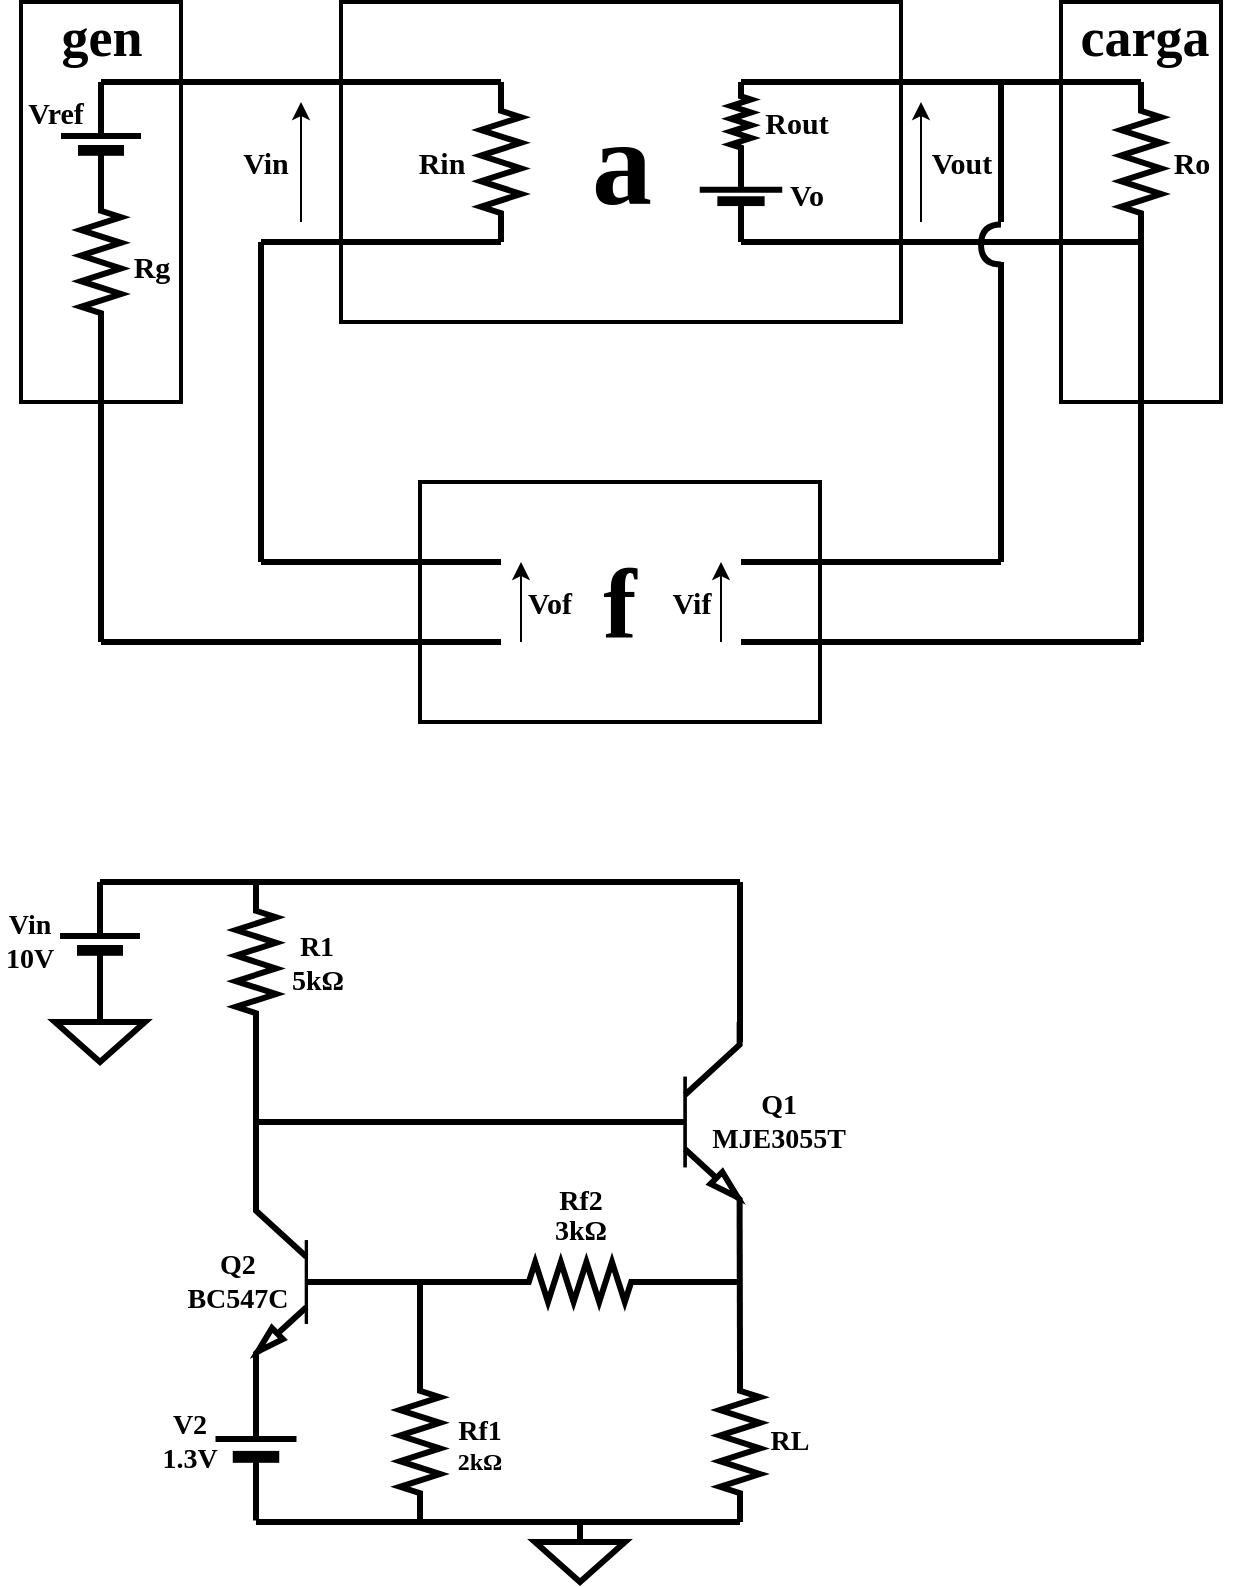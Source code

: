 <mxfile version="26.1.1">
  <diagram name="Página-1" id="L0Rs0itexEbBs3ounPCT">
    <mxGraphModel dx="819" dy="548" grid="0" gridSize="10" guides="1" tooltips="1" connect="1" arrows="1" fold="1" page="1" pageScale="1" pageWidth="16000" pageHeight="12000" math="0" shadow="0">
      <root>
        <mxCell id="0" />
        <mxCell id="1" parent="0" />
        <mxCell id="iTf2nIuXYR94NIQKGG5_-5" value="&lt;div style=&quot;text-align: justify;&quot;&gt;&lt;span style=&quot;font-size: 60px; background-color: transparent; color: light-dark(rgb(0, 0, 0), rgb(255, 255, 255));&quot;&gt;&lt;b style=&quot;&quot;&gt;&lt;font&gt;a&lt;/font&gt;&lt;/b&gt;&lt;/span&gt;&lt;/div&gt;" style="rounded=0;whiteSpace=wrap;html=1;strokeWidth=2;portConstraintRotation=0;fontFamily=Times New Roman;" parent="1" vertex="1">
          <mxGeometry x="202.5" y="40" width="280" height="160" as="geometry" />
        </mxCell>
        <mxCell id="iTf2nIuXYR94NIQKGG5_-6" value="&lt;div style=&quot;text-align: left; padding-bottom: 165px;&quot;&gt;&lt;span style=&quot;background-color: transparent; color: light-dark(rgb(0, 0, 0), rgb(255, 255, 255));&quot;&gt;&lt;font&gt;&lt;b&gt;gen&lt;/b&gt;&lt;/font&gt;&lt;/span&gt;&lt;/div&gt;&lt;div&gt;&lt;/div&gt;" style="rounded=0;whiteSpace=wrap;html=1;strokeWidth=2;portConstraintRotation=0;fontFamily=Times New Roman;fontSize=27;" parent="1" vertex="1">
          <mxGeometry x="42.5" y="40" width="80" height="200" as="geometry" />
        </mxCell>
        <mxCell id="iTf2nIuXYR94NIQKGG5_-7" value="&lt;div style=&quot;text-align: left; padding-bottom: 165px; padding-right: 0px; padding-left: 3px;&quot;&gt;&lt;b style=&quot;background-color: transparent; color: light-dark(rgb(0, 0, 0), rgb(255, 255, 255));&quot;&gt;&lt;font&gt;carga&lt;/font&gt;&lt;/b&gt;&lt;/div&gt;" style="rounded=0;whiteSpace=wrap;html=1;strokeWidth=2;portConstraintRotation=0;fontFamily=Times New Roman;fontSize=27;" parent="1" vertex="1">
          <mxGeometry x="562.5" y="40" width="80" height="200" as="geometry" />
        </mxCell>
        <mxCell id="iTf2nIuXYR94NIQKGG5_-8" value="&lt;font style=&quot;font-size: 50px;&quot;&gt;&lt;b style=&quot;&quot;&gt;f&lt;/b&gt;&lt;/font&gt;" style="rounded=0;whiteSpace=wrap;html=1;strokeWidth=2;portConstraintRotation=0;fontFamily=Times New Roman;" parent="1" vertex="1">
          <mxGeometry x="242" y="280" width="200" height="120" as="geometry" />
        </mxCell>
        <mxCell id="iTf2nIuXYR94NIQKGG5_-9" value="" style="endArrow=none;html=1;rounded=0;strokeWidth=3;" parent="1" edge="1">
          <mxGeometry width="50" height="50" relative="1" as="geometry">
            <mxPoint x="82.5" y="360" as="sourcePoint" />
            <mxPoint x="82.5" y="200" as="targetPoint" />
          </mxGeometry>
        </mxCell>
        <mxCell id="iTf2nIuXYR94NIQKGG5_-10" value="" style="endArrow=none;html=1;rounded=0;strokeWidth=3;" parent="1" edge="1">
          <mxGeometry width="50" height="50" relative="1" as="geometry">
            <mxPoint x="82.5" y="360" as="sourcePoint" />
            <mxPoint x="282.5" y="360" as="targetPoint" />
          </mxGeometry>
        </mxCell>
        <mxCell id="iTf2nIuXYR94NIQKGG5_-11" value="" style="endArrow=none;html=1;rounded=0;strokeWidth=3;" parent="1" edge="1">
          <mxGeometry width="50" height="50" relative="1" as="geometry">
            <mxPoint x="402.5" y="360" as="sourcePoint" />
            <mxPoint x="602.5" y="360" as="targetPoint" />
          </mxGeometry>
        </mxCell>
        <mxCell id="iTf2nIuXYR94NIQKGG5_-12" value="" style="endArrow=none;html=1;rounded=0;strokeWidth=3;" parent="1" edge="1">
          <mxGeometry width="50" height="50" relative="1" as="geometry">
            <mxPoint x="532.5" y="150" as="sourcePoint" />
            <mxPoint x="532.5" y="80" as="targetPoint" />
            <Array as="points">
              <mxPoint x="532.5" y="140" />
            </Array>
          </mxGeometry>
        </mxCell>
        <mxCell id="iTf2nIuXYR94NIQKGG5_-13" value="" style="endArrow=none;html=1;rounded=0;strokeWidth=3;" parent="1" edge="1">
          <mxGeometry width="50" height="50" relative="1" as="geometry">
            <mxPoint x="102.5" y="80" as="sourcePoint" />
            <mxPoint x="282.5" y="80" as="targetPoint" />
          </mxGeometry>
        </mxCell>
        <mxCell id="iTf2nIuXYR94NIQKGG5_-14" value="" style="endArrow=none;html=1;rounded=0;strokeWidth=3;exitX=0;exitY=0.5;exitDx=0;exitDy=0;exitPerimeter=0;" parent="1" edge="1">
          <mxGeometry width="50" height="50" relative="1" as="geometry">
            <mxPoint x="402.5" y="80" as="sourcePoint" />
            <mxPoint x="602.5" y="80" as="targetPoint" />
          </mxGeometry>
        </mxCell>
        <mxCell id="iTf2nIuXYR94NIQKGG5_-15" value="" style="curved=1;endArrow=none;html=1;rounded=0;endFill=0;strokeWidth=3;" parent="1" edge="1">
          <mxGeometry width="50" height="50" relative="1" as="geometry">
            <mxPoint x="532.5" y="171.25" as="sourcePoint" />
            <mxPoint x="532.5" y="151.25" as="targetPoint" />
            <Array as="points">
              <mxPoint x="522.5" y="171.25" />
              <mxPoint x="522.5" y="151.25" />
            </Array>
          </mxGeometry>
        </mxCell>
        <mxCell id="iTf2nIuXYR94NIQKGG5_-16" value="" style="endArrow=none;html=1;rounded=0;strokeWidth=3;" parent="1" edge="1">
          <mxGeometry width="50" height="50" relative="1" as="geometry">
            <mxPoint x="532.5" y="320" as="sourcePoint" />
            <mxPoint x="532.5" y="170" as="targetPoint" />
            <Array as="points" />
          </mxGeometry>
        </mxCell>
        <mxCell id="iTf2nIuXYR94NIQKGG5_-17" value="" style="endArrow=none;html=1;rounded=0;strokeWidth=3;" parent="1" edge="1">
          <mxGeometry width="50" height="50" relative="1" as="geometry">
            <mxPoint x="402.5" y="160" as="sourcePoint" />
            <mxPoint x="602.5" y="160" as="targetPoint" />
          </mxGeometry>
        </mxCell>
        <mxCell id="iTf2nIuXYR94NIQKGG5_-18" value="" style="endArrow=none;html=1;rounded=0;entryX=1;entryY=0.5;entryDx=0;entryDy=0;entryPerimeter=0;strokeWidth=3;" parent="1" target="iTf2nIuXYR94NIQKGG5_-26" edge="1">
          <mxGeometry width="50" height="50" relative="1" as="geometry">
            <mxPoint x="602.5" y="360" as="sourcePoint" />
            <mxPoint x="602.5" y="200" as="targetPoint" />
          </mxGeometry>
        </mxCell>
        <mxCell id="iTf2nIuXYR94NIQKGG5_-19" value="" style="endArrow=none;html=1;rounded=0;strokeWidth=3;" parent="1" edge="1">
          <mxGeometry width="50" height="50" relative="1" as="geometry">
            <mxPoint x="402.5" y="320" as="sourcePoint" />
            <mxPoint x="532.5" y="320" as="targetPoint" />
          </mxGeometry>
        </mxCell>
        <mxCell id="iTf2nIuXYR94NIQKGG5_-20" value="" style="endArrow=none;html=1;rounded=0;strokeWidth=3;" parent="1" edge="1">
          <mxGeometry width="50" height="50" relative="1" as="geometry">
            <mxPoint x="162.5" y="160" as="sourcePoint" />
            <mxPoint x="282.5" y="160" as="targetPoint" />
          </mxGeometry>
        </mxCell>
        <mxCell id="iTf2nIuXYR94NIQKGG5_-21" value="" style="endArrow=none;html=1;rounded=0;strokeWidth=3;" parent="1" edge="1">
          <mxGeometry width="50" height="50" relative="1" as="geometry">
            <mxPoint x="162.5" y="320" as="sourcePoint" />
            <mxPoint x="162.5" y="160" as="targetPoint" />
          </mxGeometry>
        </mxCell>
        <mxCell id="iTf2nIuXYR94NIQKGG5_-22" value="" style="endArrow=none;html=1;rounded=0;strokeWidth=3;" parent="1" edge="1">
          <mxGeometry width="50" height="50" relative="1" as="geometry">
            <mxPoint x="162.5" y="320" as="sourcePoint" />
            <mxPoint x="282.5" y="320" as="targetPoint" />
          </mxGeometry>
        </mxCell>
        <mxCell id="iTf2nIuXYR94NIQKGG5_-23" value="" style="pointerEvents=1;verticalLabelPosition=bottom;shadow=0;dashed=0;align=center;html=1;verticalAlign=top;shape=mxgraph.electrical.resistors.resistor_2;direction=south;strokeWidth=3;portConstraintRotation=0;" parent="1" vertex="1">
          <mxGeometry x="72.5" y="130" width="20" height="80" as="geometry" />
        </mxCell>
        <mxCell id="iTf2nIuXYR94NIQKGG5_-24" value="" style="verticalLabelPosition=bottom;shadow=0;dashed=0;align=center;fillColor=strokeColor;html=1;verticalAlign=top;strokeWidth=3;shape=mxgraph.electrical.miscellaneous.monocell_battery;rotation=-90;portConstraintRotation=0;" parent="1" vertex="1">
          <mxGeometry x="52.5" y="90" width="60" height="40" as="geometry" />
        </mxCell>
        <mxCell id="iTf2nIuXYR94NIQKGG5_-25" value="" style="endArrow=none;html=1;rounded=0;strokeWidth=3;" parent="1" edge="1">
          <mxGeometry width="50" height="50" relative="1" as="geometry">
            <mxPoint x="82.5" y="80" as="sourcePoint" />
            <mxPoint x="122.5" y="80" as="targetPoint" />
          </mxGeometry>
        </mxCell>
        <mxCell id="iTf2nIuXYR94NIQKGG5_-26" value="" style="pointerEvents=1;verticalLabelPosition=bottom;shadow=0;dashed=0;align=center;html=1;verticalAlign=top;shape=mxgraph.electrical.resistors.resistor_2;direction=south;strokeWidth=3;portConstraintRotation=0;" parent="1" vertex="1">
          <mxGeometry x="592.5" y="80" width="20" height="80" as="geometry" />
        </mxCell>
        <mxCell id="iTf2nIuXYR94NIQKGG5_-27" value="" style="verticalLabelPosition=bottom;shadow=0;dashed=0;align=center;fillColor=strokeColor;html=1;verticalAlign=top;strokeWidth=3;shape=mxgraph.electrical.miscellaneous.monocell_battery;rotation=-90;portConstraintRotation=0;" parent="1" vertex="1">
          <mxGeometry x="378.75" y="115.63" width="47.5" height="41.25" as="geometry" />
        </mxCell>
        <mxCell id="iTf2nIuXYR94NIQKGG5_-28" value="" style="pointerEvents=1;verticalLabelPosition=bottom;shadow=0;dashed=0;align=center;html=1;verticalAlign=top;shape=mxgraph.electrical.resistors.resistor_2;direction=south;strokeWidth=3;portConstraintRotation=0;" parent="1" vertex="1">
          <mxGeometry x="272.5" y="80" width="20" height="80" as="geometry" />
        </mxCell>
        <mxCell id="iTf2nIuXYR94NIQKGG5_-29" value="" style="endArrow=classic;html=1;rounded=0;" parent="1" edge="1">
          <mxGeometry width="50" height="50" relative="1" as="geometry">
            <mxPoint x="292.5" y="360" as="sourcePoint" />
            <mxPoint x="292.5" y="320" as="targetPoint" />
          </mxGeometry>
        </mxCell>
        <mxCell id="iTf2nIuXYR94NIQKGG5_-30" value="" style="endArrow=classic;html=1;rounded=0;" parent="1" edge="1">
          <mxGeometry width="50" height="50" relative="1" as="geometry">
            <mxPoint x="392.5" y="360" as="sourcePoint" />
            <mxPoint x="392.5" y="320" as="targetPoint" />
          </mxGeometry>
        </mxCell>
        <mxCell id="iTf2nIuXYR94NIQKGG5_-31" value="" style="pointerEvents=1;verticalLabelPosition=bottom;shadow=0;dashed=0;align=center;html=1;verticalAlign=top;shape=mxgraph.electrical.resistors.resistor_2;direction=south;strokeWidth=3;" parent="1" vertex="1">
          <mxGeometry x="397.5" y="80" width="10" height="40" as="geometry" />
        </mxCell>
        <mxCell id="iTf2nIuXYR94NIQKGG5_-32" value="Rin" style="text;html=1;align=center;verticalAlign=middle;whiteSpace=wrap;rounded=0;direction=west;rotation=0;fontFamily=Times New Roman;fontStyle=1;fontSize=15;" parent="1" vertex="1">
          <mxGeometry x="222.5" y="105" width="60" height="30" as="geometry" />
        </mxCell>
        <mxCell id="iTf2nIuXYR94NIQKGG5_-33" value="Rout" style="text;html=1;align=center;verticalAlign=middle;whiteSpace=wrap;rounded=0;direction=west;rotation=0;fontFamily=Times New Roman;fontStyle=1;fontSize=15;" parent="1" vertex="1">
          <mxGeometry x="397.5" y="85" width="65" height="30" as="geometry" />
        </mxCell>
        <mxCell id="iTf2nIuXYR94NIQKGG5_-34" value="Vo" style="text;html=1;align=center;verticalAlign=middle;whiteSpace=wrap;rounded=0;direction=west;rotation=0;fontFamily=Times New Roman;fontStyle=1;fontSize=15;" parent="1" vertex="1">
          <mxGeometry x="407.5" y="121.25" width="55" height="30" as="geometry" />
        </mxCell>
        <mxCell id="iTf2nIuXYR94NIQKGG5_-35" value="Vref" style="text;html=1;align=center;verticalAlign=middle;whiteSpace=wrap;rounded=0;direction=west;rotation=0;fontFamily=Times New Roman;fontStyle=1;fontSize=15;" parent="1" vertex="1">
          <mxGeometry x="40" y="80" width="40" height="30" as="geometry" />
        </mxCell>
        <mxCell id="iTf2nIuXYR94NIQKGG5_-36" value="Rg" style="text;html=1;align=center;verticalAlign=middle;whiteSpace=wrap;rounded=0;direction=west;rotation=0;fontFamily=Times New Roman;fontStyle=1;fontSize=15;" parent="1" vertex="1">
          <mxGeometry x="82.5" y="156.88" width="50" height="30" as="geometry" />
        </mxCell>
        <mxCell id="iTf2nIuXYR94NIQKGG5_-37" value="Vof" style="text;html=1;align=center;verticalAlign=middle;whiteSpace=wrap;rounded=0;direction=west;rotation=0;fontFamily=Times New Roman;fontStyle=1;fontSize=15;" parent="1" vertex="1">
          <mxGeometry x="276.5" y="325" width="60" height="30" as="geometry" />
        </mxCell>
        <mxCell id="iTf2nIuXYR94NIQKGG5_-38" value="Vif" style="text;html=1;align=center;verticalAlign=middle;whiteSpace=wrap;rounded=0;direction=west;rotation=0;fontFamily=Times New Roman;fontStyle=1;fontSize=15;" parent="1" vertex="1">
          <mxGeometry x="347.5" y="325" width="60" height="30" as="geometry" />
        </mxCell>
        <mxCell id="iTf2nIuXYR94NIQKGG5_-39" value="Ro" style="text;html=1;align=center;verticalAlign=middle;whiteSpace=wrap;rounded=0;direction=west;rotation=0;fontFamily=Times New Roman;fontStyle=1;fontSize=15;" parent="1" vertex="1">
          <mxGeometry x="602.5" y="105" width="50" height="30" as="geometry" />
        </mxCell>
        <mxCell id="iTf2nIuXYR94NIQKGG5_-40" value="" style="endArrow=classic;html=1;rounded=0;" parent="1" edge="1">
          <mxGeometry width="50" height="50" relative="1" as="geometry">
            <mxPoint x="182.5" y="150" as="sourcePoint" />
            <mxPoint x="182.5" y="90" as="targetPoint" />
          </mxGeometry>
        </mxCell>
        <mxCell id="iTf2nIuXYR94NIQKGG5_-41" value="" style="endArrow=classic;html=1;rounded=0;" parent="1" edge="1">
          <mxGeometry width="50" height="50" relative="1" as="geometry">
            <mxPoint x="492.5" y="150" as="sourcePoint" />
            <mxPoint x="492.5" y="90" as="targetPoint" />
          </mxGeometry>
        </mxCell>
        <mxCell id="iTf2nIuXYR94NIQKGG5_-42" value="Vin" style="text;html=1;align=center;verticalAlign=middle;whiteSpace=wrap;rounded=0;direction=west;rotation=0;fontFamily=Times New Roman;fontStyle=1;fontSize=15;" parent="1" vertex="1">
          <mxGeometry x="145" y="105" width="40" height="30" as="geometry" />
        </mxCell>
        <mxCell id="iTf2nIuXYR94NIQKGG5_-43" value="Vout" style="text;html=1;align=center;verticalAlign=middle;whiteSpace=wrap;rounded=0;direction=west;rotation=0;fontFamily=Times New Roman;fontStyle=1;fontSize=15;" parent="1" vertex="1">
          <mxGeometry x="492.5" y="105" width="40" height="30" as="geometry" />
        </mxCell>
        <mxCell id="iTf2nIuXYR94NIQKGG5_-44" value="" style="verticalLabelPosition=bottom;shadow=0;dashed=0;align=center;html=1;verticalAlign=top;shape=mxgraph.electrical.transistors.npn_transistor_5;portConstraintRotation=0;strokeWidth=3;" parent="1" vertex="1">
          <mxGeometry x="338" y="550" width="64" height="100" as="geometry" />
        </mxCell>
        <mxCell id="iTf2nIuXYR94NIQKGG5_-45" value="" style="pointerEvents=1;verticalLabelPosition=bottom;shadow=0;dashed=0;align=center;html=1;verticalAlign=top;shape=mxgraph.electrical.resistors.resistor_2;direction=south;strokeWidth=3;portConstraintRotation=0;" parent="1" vertex="1">
          <mxGeometry x="392" y="720" width="20" height="80" as="geometry" />
        </mxCell>
        <mxCell id="iTf2nIuXYR94NIQKGG5_-46" value="" style="endArrow=none;html=1;rounded=0;entryX=1;entryY=1;entryDx=0;entryDy=0;entryPerimeter=0;strokeWidth=3;" parent="1" target="iTf2nIuXYR94NIQKGG5_-44" edge="1">
          <mxGeometry width="50" height="50" relative="1" as="geometry">
            <mxPoint x="402" y="720" as="sourcePoint" />
            <mxPoint x="452" y="670" as="targetPoint" />
          </mxGeometry>
        </mxCell>
        <mxCell id="iTf2nIuXYR94NIQKGG5_-47" value="" style="pointerEvents=1;verticalLabelPosition=bottom;shadow=0;dashed=0;align=center;html=1;verticalAlign=top;shape=mxgraph.electrical.resistors.resistor_2;direction=west;strokeWidth=3;portConstraintRotation=0;" parent="1" vertex="1">
          <mxGeometry x="282" y="670" width="80" height="20" as="geometry" />
        </mxCell>
        <mxCell id="iTf2nIuXYR94NIQKGG5_-48" value="" style="pointerEvents=1;verticalLabelPosition=bottom;shadow=0;dashed=0;align=center;html=1;verticalAlign=top;shape=mxgraph.electrical.resistors.resistor_2;direction=south;strokeWidth=3;portConstraintRotation=0;" parent="1" vertex="1">
          <mxGeometry x="232" y="720" width="20" height="80" as="geometry" />
        </mxCell>
        <mxCell id="iTf2nIuXYR94NIQKGG5_-49" value="" style="endArrow=none;html=1;rounded=0;strokeWidth=3;" parent="1" edge="1">
          <mxGeometry width="50" height="50" relative="1" as="geometry">
            <mxPoint x="212" y="680" as="sourcePoint" />
            <mxPoint x="282" y="680" as="targetPoint" />
          </mxGeometry>
        </mxCell>
        <mxCell id="iTf2nIuXYR94NIQKGG5_-50" value="" style="endArrow=none;html=1;rounded=0;strokeWidth=3;" parent="1" edge="1">
          <mxGeometry width="50" height="50" relative="1" as="geometry">
            <mxPoint x="242" y="720" as="sourcePoint" />
            <mxPoint x="242" y="680" as="targetPoint" />
          </mxGeometry>
        </mxCell>
        <mxCell id="iTf2nIuXYR94NIQKGG5_-51" value="" style="endArrow=none;html=1;rounded=0;exitX=0;exitY=0.5;exitDx=0;exitDy=0;exitPerimeter=0;strokeWidth=3;" parent="1" source="iTf2nIuXYR94NIQKGG5_-47" edge="1">
          <mxGeometry width="50" height="50" relative="1" as="geometry">
            <mxPoint x="352" y="730" as="sourcePoint" />
            <mxPoint x="402" y="680" as="targetPoint" />
          </mxGeometry>
        </mxCell>
        <mxCell id="iTf2nIuXYR94NIQKGG5_-52" value="" style="verticalLabelPosition=bottom;shadow=0;dashed=0;align=center;html=1;verticalAlign=top;shape=mxgraph.electrical.transistors.npn_transistor_5;portConstraintRotation=0;rotation=-180;strokeWidth=3;flipV=1;" parent="1" vertex="1">
          <mxGeometry x="160" y="630" width="58.75" height="100" as="geometry" />
        </mxCell>
        <mxCell id="iTf2nIuXYR94NIQKGG5_-53" value="" style="pointerEvents=1;verticalLabelPosition=bottom;shadow=0;dashed=0;align=center;html=1;verticalAlign=top;shape=mxgraph.electrical.resistors.resistor_2;direction=south;strokeWidth=3;portConstraintRotation=0;" parent="1" vertex="1">
          <mxGeometry x="150" y="480" width="20" height="80" as="geometry" />
        </mxCell>
        <mxCell id="iTf2nIuXYR94NIQKGG5_-54" value="" style="endArrow=none;html=1;rounded=0;strokeWidth=3;" parent="1" edge="1">
          <mxGeometry width="50" height="50" relative="1" as="geometry">
            <mxPoint x="160" y="600" as="sourcePoint" />
            <mxPoint x="346" y="600" as="targetPoint" />
          </mxGeometry>
        </mxCell>
        <mxCell id="iTf2nIuXYR94NIQKGG5_-56" value="" style="endArrow=none;html=1;rounded=0;strokeWidth=3;" parent="1" edge="1">
          <mxGeometry width="50" height="50" relative="1" as="geometry">
            <mxPoint x="402" y="560" as="sourcePoint" />
            <mxPoint x="402" y="480" as="targetPoint" />
          </mxGeometry>
        </mxCell>
        <mxCell id="iTf2nIuXYR94NIQKGG5_-57" value="" style="endArrow=none;html=1;rounded=0;strokeWidth=3;" parent="1" edge="1">
          <mxGeometry width="50" height="50" relative="1" as="geometry">
            <mxPoint x="82" y="480" as="sourcePoint" />
            <mxPoint x="402" y="480" as="targetPoint" />
          </mxGeometry>
        </mxCell>
        <mxCell id="iTf2nIuXYR94NIQKGG5_-58" value="" style="verticalLabelPosition=bottom;shadow=0;dashed=0;align=center;fillColor=strokeColor;html=1;verticalAlign=top;strokeWidth=3;shape=mxgraph.electrical.miscellaneous.monocell_battery;rotation=-90;portConstraintRotation=0;" parent="1" vertex="1">
          <mxGeometry x="52" y="490" width="60" height="40" as="geometry" />
        </mxCell>
        <mxCell id="iTf2nIuXYR94NIQKGG5_-59" value="" style="pointerEvents=1;verticalLabelPosition=bottom;shadow=0;dashed=0;align=center;html=1;verticalAlign=top;shape=mxgraph.electrical.signal_sources.signal_ground;strokeWidth=3;" parent="1" vertex="1">
          <mxGeometry x="299.5" y="800" width="45" height="30" as="geometry" />
        </mxCell>
        <mxCell id="iTf2nIuXYR94NIQKGG5_-60" value="" style="pointerEvents=1;verticalLabelPosition=bottom;shadow=0;dashed=0;align=center;html=1;verticalAlign=top;shape=mxgraph.electrical.signal_sources.signal_ground;strokeWidth=3;" parent="1" vertex="1">
          <mxGeometry x="59.5" y="540" width="45" height="30" as="geometry" />
        </mxCell>
        <mxCell id="iTf2nIuXYR94NIQKGG5_-61" value="" style="verticalLabelPosition=bottom;shadow=0;dashed=0;align=center;fillColor=strokeColor;html=1;verticalAlign=top;strokeWidth=3;shape=mxgraph.electrical.miscellaneous.monocell_battery;rotation=-90;portConstraintRotation=0;" parent="1" vertex="1">
          <mxGeometry x="123" y="742" width="74" height="40.5" as="geometry" />
        </mxCell>
        <mxCell id="iTf2nIuXYR94NIQKGG5_-62" value="" style="endArrow=none;html=1;rounded=0;entryX=1;entryY=0.5;entryDx=0;entryDy=0;entryPerimeter=0;strokeWidth=3;" parent="1" target="iTf2nIuXYR94NIQKGG5_-45" edge="1">
          <mxGeometry width="50" height="50" relative="1" as="geometry">
            <mxPoint x="160" y="800" as="sourcePoint" />
            <mxPoint x="212" y="750" as="targetPoint" />
          </mxGeometry>
        </mxCell>
        <mxCell id="iTf2nIuXYR94NIQKGG5_-64" value="&lt;font&gt;Q1&lt;/font&gt;&lt;div&gt;&lt;font&gt;MJE3055T&lt;/font&gt;&lt;/div&gt;" style="rounded=0;whiteSpace=wrap;html=1;fillColor=none;strokeColor=none;fontStyle=1;fontFamily=Times New Roman;fontSize=14;" parent="1" vertex="1">
          <mxGeometry x="390" y="590" width="62.5" height="20" as="geometry" />
        </mxCell>
        <mxCell id="iTf2nIuXYR94NIQKGG5_-65" value="&lt;font&gt;Q2&lt;/font&gt;&lt;div&gt;&lt;font&gt;BC547C&lt;/font&gt;&lt;/div&gt;" style="rounded=0;whiteSpace=wrap;html=1;fillColor=none;strokeColor=none;fontStyle=1;fontFamily=Times New Roman;fontSize=14;" parent="1" vertex="1">
          <mxGeometry x="120" y="670" width="62" height="20" as="geometry" />
        </mxCell>
        <mxCell id="iTf2nIuXYR94NIQKGG5_-66" value="&lt;font&gt;Vin&lt;/font&gt;&lt;div&gt;&lt;font&gt;10V&lt;/font&gt;&lt;/div&gt;" style="rounded=0;whiteSpace=wrap;html=1;fillColor=none;strokeColor=none;fontStyle=1;fontFamily=Times New Roman;fontSize=14;" parent="1" vertex="1">
          <mxGeometry x="32" y="495" width="30" height="30" as="geometry" />
        </mxCell>
        <mxCell id="iTf2nIuXYR94NIQKGG5_-67" value="&lt;font&gt;R1&lt;/font&gt;" style="rounded=0;whiteSpace=wrap;html=1;fillColor=none;strokeColor=none;fontStyle=1;fontFamily=Times New Roman;fontSize=14;" parent="1" vertex="1">
          <mxGeometry x="178.5" y="505" width="23" height="15" as="geometry" />
        </mxCell>
        <mxCell id="iTf2nIuXYR94NIQKGG5_-68" value="&lt;font&gt;Rf2&lt;/font&gt;" style="rounded=0;whiteSpace=wrap;html=1;fillColor=none;strokeColor=none;fontStyle=1;fontFamily=Times New Roman;fontSize=14;" parent="1" vertex="1">
          <mxGeometry x="309.5" y="630" width="25" height="20" as="geometry" />
        </mxCell>
        <mxCell id="iTf2nIuXYR94NIQKGG5_-69" value="&lt;font&gt;Rf1&lt;/font&gt;" style="rounded=0;whiteSpace=wrap;html=1;fillColor=none;strokeColor=none;fontStyle=1;fontFamily=Times New Roman;fontSize=14;" parent="1" vertex="1">
          <mxGeometry x="262" y="745" width="20" height="20" as="geometry" />
        </mxCell>
        <mxCell id="iTf2nIuXYR94NIQKGG5_-70" value="&lt;font&gt;RL&lt;/font&gt;" style="rounded=0;whiteSpace=wrap;html=1;fillColor=none;strokeColor=none;fontStyle=1;fontFamily=Times New Roman;fontSize=14;" parent="1" vertex="1">
          <mxGeometry x="412" y="745" width="30" height="30" as="geometry" />
        </mxCell>
        <mxCell id="iTf2nIuXYR94NIQKGG5_-71" value="&lt;font&gt;V2&lt;/font&gt;&lt;div&gt;&lt;font&gt;1.3V&lt;/font&gt;&lt;/div&gt;" style="rounded=0;whiteSpace=wrap;html=1;fillColor=none;strokeColor=none;fontStyle=1;fontFamily=Times New Roman;fontSize=14;" parent="1" vertex="1">
          <mxGeometry x="112" y="745" width="30" height="30" as="geometry" />
        </mxCell>
        <mxCell id="iTf2nIuXYR94NIQKGG5_-72" value="&lt;font&gt;3kΩ&lt;/font&gt;" style="rounded=0;whiteSpace=wrap;html=1;fillColor=none;strokeColor=none;fontStyle=1;fontFamily=Times New Roman;fontSize=14;" parent="1" vertex="1">
          <mxGeometry x="309.5" y="650" width="25" height="10" as="geometry" />
        </mxCell>
        <mxCell id="iTf2nIuXYR94NIQKGG5_-73" value="&lt;font face=&quot;Comic Sans MS&quot;&gt;2kΩ&lt;/font&gt;" style="rounded=0;whiteSpace=wrap;html=1;fillColor=none;strokeColor=none;fontStyle=1" parent="1" vertex="1">
          <mxGeometry x="262" y="760" width="20" height="20" as="geometry" />
        </mxCell>
        <mxCell id="iTf2nIuXYR94NIQKGG5_-74" value="&lt;font&gt;5kΩ&lt;/font&gt;" style="rounded=0;whiteSpace=wrap;html=1;fillColor=none;strokeColor=none;fontStyle=1;fontFamily=Times New Roman;fontSize=14;" parent="1" vertex="1">
          <mxGeometry x="178.5" y="520" width="23.5" height="20" as="geometry" />
        </mxCell>
        <mxCell id="iTf2nIuXYR94NIQKGG5_-75" value="" style="endArrow=none;html=1;rounded=0;strokeWidth=3;" parent="1" target="iTf2nIuXYR94NIQKGG5_-53" edge="1">
          <mxGeometry width="50" height="50" relative="1" as="geometry">
            <mxPoint x="160" y="640" as="sourcePoint" />
            <mxPoint x="210" y="590" as="targetPoint" />
          </mxGeometry>
        </mxCell>
      </root>
    </mxGraphModel>
  </diagram>
</mxfile>
